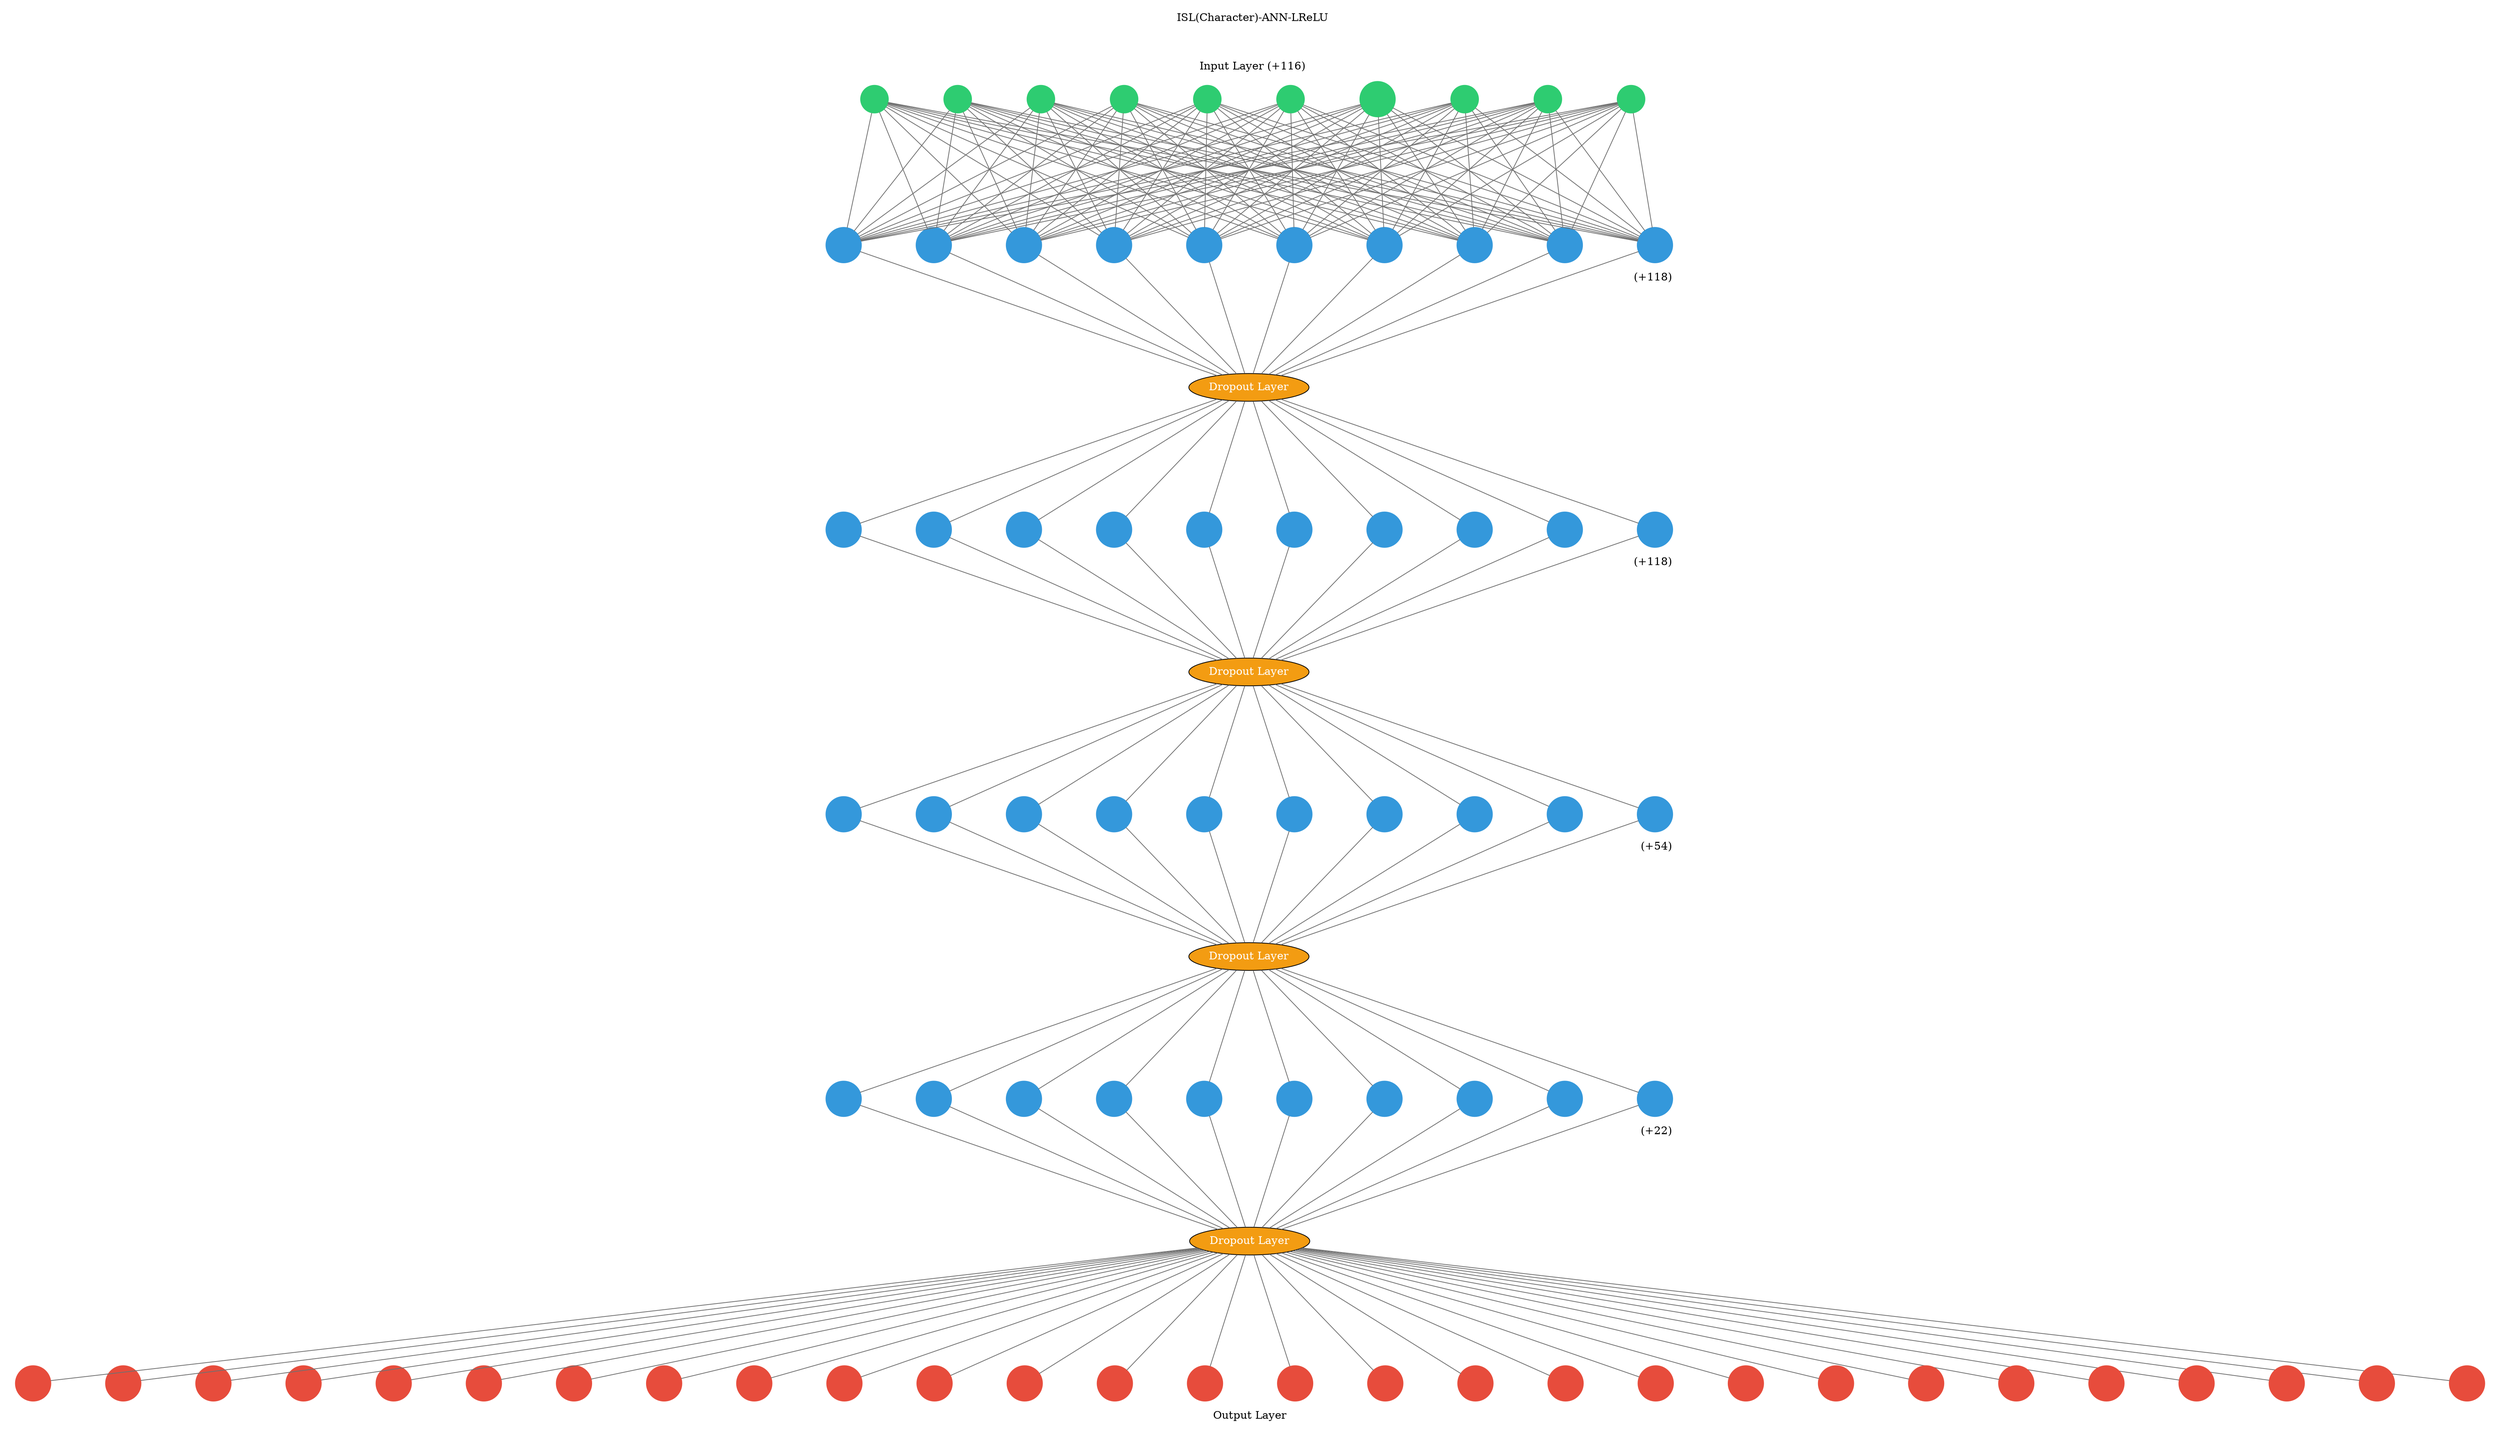 digraph g {
	graph [nodesep=1 ranksep=2 splines=false]
	edge [arrowhead=none color="#707070"]
	subgraph cluster_input {
		node [color="#2ecc71" fontcolor="#2ecc71" shape=circle style=filled]
		color=white
		1
		label="ISL(Character)-ANN-LReLU



Input Layer (+116)"
		rank=same
		2
		label="ISL(Character)-ANN-LReLU



Input Layer (+116)"
		rank=same
		3
		label="ISL(Character)-ANN-LReLU



Input Layer (+116)"
		rank=same
		4
		label="ISL(Character)-ANN-LReLU



Input Layer (+116)"
		rank=same
		5
		label="ISL(Character)-ANN-LReLU



Input Layer (+116)"
		rank=same
		6
		label="ISL(Character)-ANN-LReLU



Input Layer (+116)"
		rank=same
		7
		label="ISL(Character)-ANN-LReLU



Input Layer (+116)"
		rank=same
		8
		label="ISL(Character)-ANN-LReLU



Input Layer (+116)"
		rank=same
		9
		label="ISL(Character)-ANN-LReLU



Input Layer (+116)"
		rank=same
		10
		label="ISL(Character)-ANN-LReLU



Input Layer (+116)"
		rank=same
	}
	1 -> 11
	2 -> 11
	3 -> 11
	4 -> 11
	5 -> 11
	6 -> 11
	7 -> 11
	8 -> 11
	9 -> 11
	10 -> 11
	1 -> 12
	2 -> 12
	3 -> 12
	4 -> 12
	5 -> 12
	6 -> 12
	7 -> 12
	8 -> 12
	9 -> 12
	10 -> 12
	1 -> 13
	2 -> 13
	3 -> 13
	4 -> 13
	5 -> 13
	6 -> 13
	7 -> 13
	8 -> 13
	9 -> 13
	10 -> 13
	1 -> 14
	2 -> 14
	3 -> 14
	4 -> 14
	5 -> 14
	6 -> 14
	7 -> 14
	8 -> 14
	9 -> 14
	10 -> 14
	1 -> 15
	2 -> 15
	3 -> 15
	4 -> 15
	5 -> 15
	6 -> 15
	7 -> 15
	8 -> 15
	9 -> 15
	10 -> 15
	1 -> 16
	2 -> 16
	3 -> 16
	4 -> 16
	5 -> 16
	6 -> 16
	7 -> 16
	8 -> 16
	9 -> 16
	10 -> 16
	1 -> 17
	2 -> 17
	3 -> 17
	4 -> 17
	5 -> 17
	6 -> 17
	7 -> 17
	8 -> 17
	9 -> 17
	10 -> 17
	1 -> 18
	2 -> 18
	3 -> 18
	4 -> 18
	5 -> 18
	6 -> 18
	7 -> 18
	8 -> 18
	9 -> 18
	10 -> 18
	1 -> 19
	2 -> 19
	3 -> 19
	4 -> 19
	5 -> 19
	6 -> 19
	7 -> 19
	8 -> 19
	9 -> 19
	10 -> 19
	1 -> 20
	2 -> 20
	3 -> 20
	4 -> 20
	5 -> 20
	6 -> 20
	7 -> 20
	8 -> 20
	9 -> 20
	10 -> 20
	subgraph cluster_1 {
		color=white
		rank=same
		label=" (+118)" labeljust=right labelloc=b
		11 [color="#3498db" fontcolor="#3498db" shape=circle style=filled]
		12 [color="#3498db" fontcolor="#3498db" shape=circle style=filled]
		13 [color="#3498db" fontcolor="#3498db" shape=circle style=filled]
		14 [color="#3498db" fontcolor="#3498db" shape=circle style=filled]
		15 [color="#3498db" fontcolor="#3498db" shape=circle style=filled]
		16 [color="#3498db" fontcolor="#3498db" shape=circle style=filled]
		17 [color="#3498db" fontcolor="#3498db" shape=circle style=filled]
		18 [color="#3498db" fontcolor="#3498db" shape=circle style=filled]
		19 [color="#3498db" fontcolor="#3498db" shape=circle style=filled]
		20 [color="#3498db" fontcolor="#3498db" shape=circle style=filled]
	}
	11 -> 21
	12 -> 21
	13 -> 21
	14 -> 21
	15 -> 21
	16 -> 21
	17 -> 21
	18 -> 21
	19 -> 21
	20 -> 21
	subgraph cluster_2 {
		color=white
		21 [label="Dropout Layer" fillcolor="#f39c12" fontcolor=white style=filled]
	}
	21 -> 22
	21 -> 23
	21 -> 24
	21 -> 25
	21 -> 26
	21 -> 27
	21 -> 28
	21 -> 29
	21 -> 30
	21 -> 31
	subgraph cluster_3 {
		color=white
		rank=same
		label=" (+118)" labeljust=right labelloc=b
		22 [color="#3498db" fontcolor="#3498db" shape=circle style=filled]
		23 [color="#3498db" fontcolor="#3498db" shape=circle style=filled]
		24 [color="#3498db" fontcolor="#3498db" shape=circle style=filled]
		25 [color="#3498db" fontcolor="#3498db" shape=circle style=filled]
		26 [color="#3498db" fontcolor="#3498db" shape=circle style=filled]
		27 [color="#3498db" fontcolor="#3498db" shape=circle style=filled]
		28 [color="#3498db" fontcolor="#3498db" shape=circle style=filled]
		29 [color="#3498db" fontcolor="#3498db" shape=circle style=filled]
		30 [color="#3498db" fontcolor="#3498db" shape=circle style=filled]
		31 [color="#3498db" fontcolor="#3498db" shape=circle style=filled]
	}
	22 -> 32
	23 -> 32
	24 -> 32
	25 -> 32
	26 -> 32
	27 -> 32
	28 -> 32
	29 -> 32
	30 -> 32
	31 -> 32
	subgraph cluster_4 {
		color=white
		32 [label="Dropout Layer" fillcolor="#f39c12" fontcolor=white style=filled]
	}
	32 -> 33
	32 -> 34
	32 -> 35
	32 -> 36
	32 -> 37
	32 -> 38
	32 -> 39
	32 -> 40
	32 -> 41
	32 -> 42
	subgraph cluster_5 {
		color=white
		rank=same
		label=" (+54)" labeljust=right labelloc=b
		33 [color="#3498db" fontcolor="#3498db" shape=circle style=filled]
		34 [color="#3498db" fontcolor="#3498db" shape=circle style=filled]
		35 [color="#3498db" fontcolor="#3498db" shape=circle style=filled]
		36 [color="#3498db" fontcolor="#3498db" shape=circle style=filled]
		37 [color="#3498db" fontcolor="#3498db" shape=circle style=filled]
		38 [color="#3498db" fontcolor="#3498db" shape=circle style=filled]
		39 [color="#3498db" fontcolor="#3498db" shape=circle style=filled]
		40 [color="#3498db" fontcolor="#3498db" shape=circle style=filled]
		41 [color="#3498db" fontcolor="#3498db" shape=circle style=filled]
		42 [color="#3498db" fontcolor="#3498db" shape=circle style=filled]
	}
	33 -> 43
	34 -> 43
	35 -> 43
	36 -> 43
	37 -> 43
	38 -> 43
	39 -> 43
	40 -> 43
	41 -> 43
	42 -> 43
	subgraph cluster_6 {
		color=white
		43 [label="Dropout Layer" fillcolor="#f39c12" fontcolor=white style=filled]
	}
	43 -> 44
	43 -> 45
	43 -> 46
	43 -> 47
	43 -> 48
	43 -> 49
	43 -> 50
	43 -> 51
	43 -> 52
	43 -> 53
	subgraph cluster_7 {
		color=white
		rank=same
		label=" (+22)" labeljust=right labelloc=b
		44 [color="#3498db" fontcolor="#3498db" shape=circle style=filled]
		45 [color="#3498db" fontcolor="#3498db" shape=circle style=filled]
		46 [color="#3498db" fontcolor="#3498db" shape=circle style=filled]
		47 [color="#3498db" fontcolor="#3498db" shape=circle style=filled]
		48 [color="#3498db" fontcolor="#3498db" shape=circle style=filled]
		49 [color="#3498db" fontcolor="#3498db" shape=circle style=filled]
		50 [color="#3498db" fontcolor="#3498db" shape=circle style=filled]
		51 [color="#3498db" fontcolor="#3498db" shape=circle style=filled]
		52 [color="#3498db" fontcolor="#3498db" shape=circle style=filled]
		53 [color="#3498db" fontcolor="#3498db" shape=circle style=filled]
	}
	44 -> 54
	45 -> 54
	46 -> 54
	47 -> 54
	48 -> 54
	49 -> 54
	50 -> 54
	51 -> 54
	52 -> 54
	53 -> 54
	subgraph cluster_8 {
		color=white
		54 [label="Dropout Layer" fillcolor="#f39c12" fontcolor=white style=filled]
	}
	54 -> 55
	54 -> 56
	54 -> 57
	54 -> 58
	54 -> 59
	54 -> 60
	54 -> 61
	54 -> 62
	54 -> 63
	54 -> 64
	54 -> 65
	54 -> 66
	54 -> 67
	54 -> 68
	54 -> 69
	54 -> 70
	54 -> 71
	54 -> 72
	54 -> 73
	54 -> 74
	54 -> 75
	54 -> 76
	54 -> 77
	54 -> 78
	54 -> 79
	54 -> 80
	54 -> 81
	54 -> 82
	subgraph cluster_output {
		node [color="#2ecc71" fontcolor="#2ecc71" shape=circle style=filled]
		color=white
		rank=same
		labeljust=1
		55 [color="#e74c3c" fontcolor="#e74c3c" shape=circle style=filled]
		56 [color="#e74c3c" fontcolor="#e74c3c" shape=circle style=filled]
		57 [color="#e74c3c" fontcolor="#e74c3c" shape=circle style=filled]
		58 [color="#e74c3c" fontcolor="#e74c3c" shape=circle style=filled]
		59 [color="#e74c3c" fontcolor="#e74c3c" shape=circle style=filled]
		60 [color="#e74c3c" fontcolor="#e74c3c" shape=circle style=filled]
		61 [color="#e74c3c" fontcolor="#e74c3c" shape=circle style=filled]
		62 [color="#e74c3c" fontcolor="#e74c3c" shape=circle style=filled]
		63 [color="#e74c3c" fontcolor="#e74c3c" shape=circle style=filled]
		64 [color="#e74c3c" fontcolor="#e74c3c" shape=circle style=filled]
		65 [color="#e74c3c" fontcolor="#e74c3c" shape=circle style=filled]
		66 [color="#e74c3c" fontcolor="#e74c3c" shape=circle style=filled]
		67 [color="#e74c3c" fontcolor="#e74c3c" shape=circle style=filled]
		68 [color="#e74c3c" fontcolor="#e74c3c" shape=circle style=filled]
		69 [color="#e74c3c" fontcolor="#e74c3c" shape=circle style=filled]
		70 [color="#e74c3c" fontcolor="#e74c3c" shape=circle style=filled]
		71 [color="#e74c3c" fontcolor="#e74c3c" shape=circle style=filled]
		72 [color="#e74c3c" fontcolor="#e74c3c" shape=circle style=filled]
		73 [color="#e74c3c" fontcolor="#e74c3c" shape=circle style=filled]
		74 [color="#e74c3c" fontcolor="#e74c3c" shape=circle style=filled]
		75 [color="#e74c3c" fontcolor="#e74c3c" shape=circle style=filled]
		76 [color="#e74c3c" fontcolor="#e74c3c" shape=circle style=filled]
		77 [color="#e74c3c" fontcolor="#e74c3c" shape=circle style=filled]
		78 [color="#e74c3c" fontcolor="#e74c3c" shape=circle style=filled]
		79 [color="#e74c3c" fontcolor="#e74c3c" shape=circle style=filled]
		80 [color="#e74c3c" fontcolor="#e74c3c" shape=circle style=filled]
		81 [color="#e74c3c" fontcolor="#e74c3c" shape=circle style=filled]
		82 [color="#e74c3c" fontcolor="#e74c3c" shape=circle style=filled]
		label="Output Layer" labelloc=bottom
	}
	arrowShape=none
}
